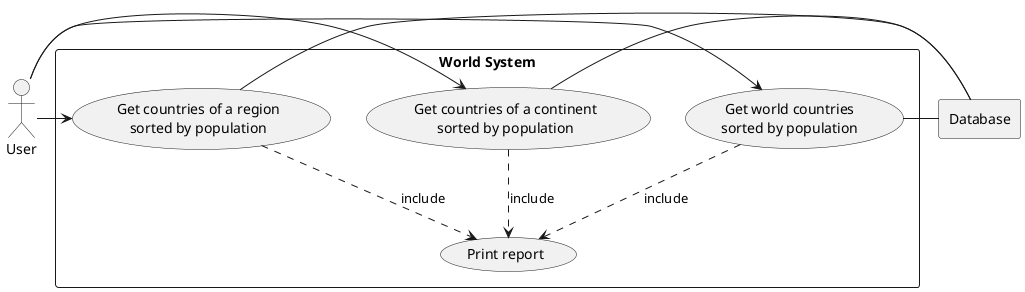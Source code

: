 @startuml

actor User as "User"
rectangle Database

rectangle "World System" {
    usecase UC1 as "Get world countries
    sorted by population"
    usecase UC2 as "Get countries of a continent
    sorted by population"
    usecase UC3 as "Get countries of a region
    sorted by population"

    usecase UC1a as "Print report"

    User -> UC1
    User -> UC2
    User -> UC3
    UC1 ..> UC1a : include
    UC2 ..> UC1a : include
    UC3 ..> UC1a : include
    UC1 - Database
    UC2 - Database
    UC3 - Database
}

@enduml
